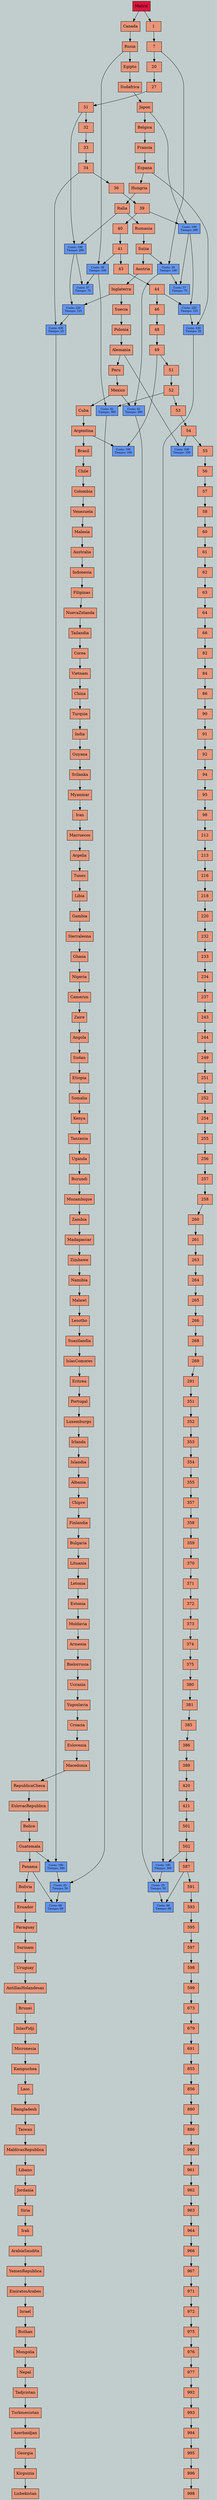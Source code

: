 digraph structs { 
 node[shape = record]; 
 graph [pad="0.212,0.055" bgcolor=azure3] 
"F_1"[label = "Canada" ,pos="0,-1!",style = filled, fillcolor = darksalmon]
"C_1"[label = "1" ,pos="1,0!",style = filled, fillcolor = darksalmon]
"F_2"[label = "Rusia" ,pos="0,-2!",style = filled, fillcolor = darksalmon]
"C_2"[label = "7" ,pos="2,0!",style = filled, fillcolor = darksalmon]
"F_3"[label = "Egipto" ,pos="0,-3!",style = filled, fillcolor = darksalmon]
"C_3"[label = "20" ,pos="3,0!",style = filled, fillcolor = darksalmon]
"F_4"[label = "Sudafrica" ,pos="0,-4!",style = filled, fillcolor = darksalmon]
"C_4"[label = "27" ,pos="4,0!",style = filled, fillcolor = darksalmon]
"F_5"[label = "Japon" ,pos="0,-5!",style = filled, fillcolor = darksalmon]
"C_5"[label = "31" ,pos="5,0!",style = filled, fillcolor = darksalmon]
"F_6"[label = "Belgica" ,pos="0,-6!",style = filled, fillcolor = darksalmon]
"C_6"[label = "32" ,pos="6,0!",style = filled, fillcolor = darksalmon]
"F_7"[label = "Francia" ,pos="0,-7!",style = filled, fillcolor = darksalmon]
"C_7"[label = "33" ,pos="7,0!",style = filled, fillcolor = darksalmon]
"F_8"[label = "Espana" ,pos="0,-8!",style = filled, fillcolor = darksalmon]
"C_8"[label = "34" ,pos="8,0!",style = filled, fillcolor = darksalmon]
"F_9"[label = "Hungria" ,pos="0,-9!",style = filled, fillcolor = darksalmon]
"C_9"[label = "36" ,pos="9,0!",style = filled, fillcolor = darksalmon]
"F_10"[label = "Italia" ,pos="0,-10!",style = filled, fillcolor = darksalmon]
"C_10"[label = "39" ,pos="10,0!",style = filled, fillcolor = darksalmon]
"F_11"[label = "Rumania" ,pos="0,-11!",style = filled, fillcolor = darksalmon]
"C_11"[label = "40" ,pos="11,0!",style = filled, fillcolor = darksalmon]
"F_12"[label = "Suiza" ,pos="0,-12!",style = filled, fillcolor = darksalmon]
"C_12"[label = "41" ,pos="12,0!",style = filled, fillcolor = darksalmon]
"F_13"[label = "Austria" ,pos="0,-13!",style = filled, fillcolor = darksalmon]
"C_13"[label = "43" ,pos="13,0!",style = filled, fillcolor = darksalmon]
"F_14"[label = "Inglaterra" ,pos="0,-14!",style = filled, fillcolor = darksalmon]
"C_14"[label = "44" ,pos="14,0!",style = filled, fillcolor = darksalmon]
"F_15"[label = "Suecia" ,pos="0,-15!",style = filled, fillcolor = darksalmon]
"C_15"[label = "46" ,pos="15,0!",style = filled, fillcolor = darksalmon]
"F_16"[label = "Polonia" ,pos="0,-16!",style = filled, fillcolor = darksalmon]
"C_16"[label = "48" ,pos="16,0!",style = filled, fillcolor = darksalmon]
"F_17"[label = "Alemania" ,pos="0,-17!",style = filled, fillcolor = darksalmon]
"C_17"[label = "49" ,pos="17,0!",style = filled, fillcolor = darksalmon]
"F_18"[label = "Peru" ,pos="0,-18!",style = filled, fillcolor = darksalmon]
"C_18"[label = "51" ,pos="18,0!",style = filled, fillcolor = darksalmon]
"F_19"[label = "Mexico" ,pos="0,-19!",style = filled, fillcolor = darksalmon]
"C_19"[label = "52" ,pos="19,0!",style = filled, fillcolor = darksalmon]
"F_20"[label = "Cuba" ,pos="0,-20!",style = filled, fillcolor = darksalmon]
"C_20"[label = "53" ,pos="20,0!",style = filled, fillcolor = darksalmon]
"F_21"[label = "Argentina" ,pos="0,-21!",style = filled, fillcolor = darksalmon]
"C_21"[label = "54" ,pos="21,0!",style = filled, fillcolor = darksalmon]
"F_22"[label = "Brasil" ,pos="0,-22!",style = filled, fillcolor = darksalmon]
"C_22"[label = "55" ,pos="22,0!",style = filled, fillcolor = darksalmon]
"F_23"[label = "Chile" ,pos="0,-23!",style = filled, fillcolor = darksalmon]
"C_23"[label = "56" ,pos="23,0!",style = filled, fillcolor = darksalmon]
"F_24"[label = "Colombia" ,pos="0,-24!",style = filled, fillcolor = darksalmon]
"C_24"[label = "57" ,pos="24,0!",style = filled, fillcolor = darksalmon]
"F_25"[label = "Venezuela" ,pos="0,-25!",style = filled, fillcolor = darksalmon]
"C_25"[label = "58" ,pos="25,0!",style = filled, fillcolor = darksalmon]
"F_26"[label = "Malasia" ,pos="0,-26!",style = filled, fillcolor = darksalmon]
"C_26"[label = "60" ,pos="26,0!",style = filled, fillcolor = darksalmon]
"F_27"[label = "Australia" ,pos="0,-27!",style = filled, fillcolor = darksalmon]
"C_27"[label = "61" ,pos="27,0!",style = filled, fillcolor = darksalmon]
"F_28"[label = "Indonesia" ,pos="0,-28!",style = filled, fillcolor = darksalmon]
"C_28"[label = "62" ,pos="28,0!",style = filled, fillcolor = darksalmon]
"F_29"[label = "Filipinas" ,pos="0,-29!",style = filled, fillcolor = darksalmon]
"C_29"[label = "63" ,pos="29,0!",style = filled, fillcolor = darksalmon]
"F_30"[label = "NuevaZelanda" ,pos="0,-30!",style = filled, fillcolor = darksalmon]
"C_30"[label = "64" ,pos="30,0!",style = filled, fillcolor = darksalmon]
"F_31"[label = "Tailandia" ,pos="0,-31!",style = filled, fillcolor = darksalmon]
"C_31"[label = "66" ,pos="31,0!",style = filled, fillcolor = darksalmon]
"F_32"[label = "Corea" ,pos="0,-32!",style = filled, fillcolor = darksalmon]
"C_32"[label = "82" ,pos="32,0!",style = filled, fillcolor = darksalmon]
"F_33"[label = "Vietnam" ,pos="0,-33!",style = filled, fillcolor = darksalmon]
"C_33"[label = "84" ,pos="33,0!",style = filled, fillcolor = darksalmon]
"F_34"[label = "China" ,pos="0,-34!",style = filled, fillcolor = darksalmon]
"C_34"[label = "86" ,pos="34,0!",style = filled, fillcolor = darksalmon]
"F_35"[label = "Turquia" ,pos="0,-35!",style = filled, fillcolor = darksalmon]
"C_35"[label = "90" ,pos="35,0!",style = filled, fillcolor = darksalmon]
"F_36"[label = "India" ,pos="0,-36!",style = filled, fillcolor = darksalmon]
"C_36"[label = "91" ,pos="36,0!",style = filled, fillcolor = darksalmon]
"F_37"[label = "Guyana" ,pos="0,-37!",style = filled, fillcolor = darksalmon]
"C_37"[label = "92" ,pos="37,0!",style = filled, fillcolor = darksalmon]
"F_38"[label = "Srilanka" ,pos="0,-38!",style = filled, fillcolor = darksalmon]
"C_38"[label = "94" ,pos="38,0!",style = filled, fillcolor = darksalmon]
"F_39"[label = "Myanmar" ,pos="0,-39!",style = filled, fillcolor = darksalmon]
"C_39"[label = "95" ,pos="39,0!",style = filled, fillcolor = darksalmon]
"F_40"[label = "Iran" ,pos="0,-40!",style = filled, fillcolor = darksalmon]
"C_40"[label = "98" ,pos="40,0!",style = filled, fillcolor = darksalmon]
"F_41"[label = "Marruecos" ,pos="0,-41!",style = filled, fillcolor = darksalmon]
"C_41"[label = "212" ,pos="41,0!",style = filled, fillcolor = darksalmon]
"F_42"[label = "Argelia" ,pos="0,-42!",style = filled, fillcolor = darksalmon]
"C_42"[label = "213" ,pos="42,0!",style = filled, fillcolor = darksalmon]
"F_43"[label = "Tunez" ,pos="0,-43!",style = filled, fillcolor = darksalmon]
"C_43"[label = "216" ,pos="43,0!",style = filled, fillcolor = darksalmon]
"F_44"[label = "Libia" ,pos="0,-44!",style = filled, fillcolor = darksalmon]
"C_44"[label = "218" ,pos="44,0!",style = filled, fillcolor = darksalmon]
"F_45"[label = "Gambia" ,pos="0,-45!",style = filled, fillcolor = darksalmon]
"C_45"[label = "220" ,pos="45,0!",style = filled, fillcolor = darksalmon]
"F_46"[label = "Sierraleona" ,pos="0,-46!",style = filled, fillcolor = darksalmon]
"C_46"[label = "232" ,pos="46,0!",style = filled, fillcolor = darksalmon]
"F_47"[label = "Ghana" ,pos="0,-47!",style = filled, fillcolor = darksalmon]
"C_47"[label = "233" ,pos="47,0!",style = filled, fillcolor = darksalmon]
"F_48"[label = "Nigeria" ,pos="0,-48!",style = filled, fillcolor = darksalmon]
"C_48"[label = "234" ,pos="48,0!",style = filled, fillcolor = darksalmon]
"F_49"[label = "Camerun" ,pos="0,-49!",style = filled, fillcolor = darksalmon]
"C_49"[label = "237" ,pos="49,0!",style = filled, fillcolor = darksalmon]
"F_50"[label = "Zaire" ,pos="0,-50!",style = filled, fillcolor = darksalmon]
"C_50"[label = "243" ,pos="50,0!",style = filled, fillcolor = darksalmon]
"F_51"[label = "Angola" ,pos="0,-51!",style = filled, fillcolor = darksalmon]
"C_51"[label = "244" ,pos="51,0!",style = filled, fillcolor = darksalmon]
"F_52"[label = "Sudan" ,pos="0,-52!",style = filled, fillcolor = darksalmon]
"C_52"[label = "249" ,pos="52,0!",style = filled, fillcolor = darksalmon]
"F_53"[label = "Etiopia" ,pos="0,-53!",style = filled, fillcolor = darksalmon]
"C_53"[label = "251" ,pos="53,0!",style = filled, fillcolor = darksalmon]
"F_54"[label = "Somalia" ,pos="0,-54!",style = filled, fillcolor = darksalmon]
"C_54"[label = "252" ,pos="54,0!",style = filled, fillcolor = darksalmon]
"F_55"[label = "Kenya" ,pos="0,-55!",style = filled, fillcolor = darksalmon]
"C_55"[label = "254" ,pos="55,0!",style = filled, fillcolor = darksalmon]
"F_56"[label = "Tanzania" ,pos="0,-56!",style = filled, fillcolor = darksalmon]
"C_56"[label = "255" ,pos="56,0!",style = filled, fillcolor = darksalmon]
"F_57"[label = "Uganda" ,pos="0,-57!",style = filled, fillcolor = darksalmon]
"C_57"[label = "256" ,pos="57,0!",style = filled, fillcolor = darksalmon]
"F_58"[label = "Burundi" ,pos="0,-58!",style = filled, fillcolor = darksalmon]
"C_58"[label = "257" ,pos="58,0!",style = filled, fillcolor = darksalmon]
"F_59"[label = "Mozambique" ,pos="0,-59!",style = filled, fillcolor = darksalmon]
"C_59"[label = "258" ,pos="59,0!",style = filled, fillcolor = darksalmon]
"F_60"[label = "Zambia" ,pos="0,-60!",style = filled, fillcolor = darksalmon]
"C_60"[label = "260" ,pos="60,0!",style = filled, fillcolor = darksalmon]
"F_61"[label = "Madagascar" ,pos="0,-61!",style = filled, fillcolor = darksalmon]
"C_61"[label = "261" ,pos="61,0!",style = filled, fillcolor = darksalmon]
"F_62"[label = "Zimbawe" ,pos="0,-62!",style = filled, fillcolor = darksalmon]
"C_62"[label = "263" ,pos="62,0!",style = filled, fillcolor = darksalmon]
"F_63"[label = "Namibia" ,pos="0,-63!",style = filled, fillcolor = darksalmon]
"C_63"[label = "264" ,pos="63,0!",style = filled, fillcolor = darksalmon]
"F_64"[label = "Malawi" ,pos="0,-64!",style = filled, fillcolor = darksalmon]
"C_64"[label = "265" ,pos="64,0!",style = filled, fillcolor = darksalmon]
"F_65"[label = "Lesotho" ,pos="0,-65!",style = filled, fillcolor = darksalmon]
"C_65"[label = "266" ,pos="65,0!",style = filled, fillcolor = darksalmon]
"F_66"[label = "Suazilandia" ,pos="0,-66!",style = filled, fillcolor = darksalmon]
"C_66"[label = "268" ,pos="66,0!",style = filled, fillcolor = darksalmon]
"F_67"[label = "IslasComores" ,pos="0,-67!",style = filled, fillcolor = darksalmon]
"C_67"[label = "269" ,pos="67,0!",style = filled, fillcolor = darksalmon]
"F_68"[label = "Eritrea" ,pos="0,-68!",style = filled, fillcolor = darksalmon]
"C_68"[label = "291" ,pos="68,0!",style = filled, fillcolor = darksalmon]
"F_69"[label = "Portugal" ,pos="0,-69!",style = filled, fillcolor = darksalmon]
"C_69"[label = "351" ,pos="69,0!",style = filled, fillcolor = darksalmon]
"F_70"[label = "Luxemburgo" ,pos="0,-70!",style = filled, fillcolor = darksalmon]
"C_70"[label = "352" ,pos="70,0!",style = filled, fillcolor = darksalmon]
"F_71"[label = "Irlanda" ,pos="0,-71!",style = filled, fillcolor = darksalmon]
"C_71"[label = "353" ,pos="71,0!",style = filled, fillcolor = darksalmon]
"F_72"[label = "Islandia" ,pos="0,-72!",style = filled, fillcolor = darksalmon]
"C_72"[label = "354" ,pos="72,0!",style = filled, fillcolor = darksalmon]
"F_73"[label = "Albania" ,pos="0,-73!",style = filled, fillcolor = darksalmon]
"C_73"[label = "355" ,pos="73,0!",style = filled, fillcolor = darksalmon]
"F_74"[label = "Chipre" ,pos="0,-74!",style = filled, fillcolor = darksalmon]
"C_74"[label = "357" ,pos="74,0!",style = filled, fillcolor = darksalmon]
"F_75"[label = "Finlandia" ,pos="0,-75!",style = filled, fillcolor = darksalmon]
"C_75"[label = "358" ,pos="75,0!",style = filled, fillcolor = darksalmon]
"F_76"[label = "Bulgaria" ,pos="0,-76!",style = filled, fillcolor = darksalmon]
"C_76"[label = "359" ,pos="76,0!",style = filled, fillcolor = darksalmon]
"F_77"[label = "Lituania" ,pos="0,-77!",style = filled, fillcolor = darksalmon]
"C_77"[label = "370" ,pos="77,0!",style = filled, fillcolor = darksalmon]
"F_78"[label = "Letonia" ,pos="0,-78!",style = filled, fillcolor = darksalmon]
"C_78"[label = "371" ,pos="78,0!",style = filled, fillcolor = darksalmon]
"F_79"[label = "Estonia" ,pos="0,-79!",style = filled, fillcolor = darksalmon]
"C_79"[label = "372" ,pos="79,0!",style = filled, fillcolor = darksalmon]
"F_80"[label = "Moldavia" ,pos="0,-80!",style = filled, fillcolor = darksalmon]
"C_80"[label = "373" ,pos="80,0!",style = filled, fillcolor = darksalmon]
"F_81"[label = "Armenia" ,pos="0,-81!",style = filled, fillcolor = darksalmon]
"C_81"[label = "374" ,pos="81,0!",style = filled, fillcolor = darksalmon]
"F_82"[label = "Bielorrusia" ,pos="0,-82!",style = filled, fillcolor = darksalmon]
"C_82"[label = "375" ,pos="82,0!",style = filled, fillcolor = darksalmon]
"F_83"[label = "Ucrania" ,pos="0,-83!",style = filled, fillcolor = darksalmon]
"C_83"[label = "380" ,pos="83,0!",style = filled, fillcolor = darksalmon]
"F_84"[label = "Yugoslavia" ,pos="0,-84!",style = filled, fillcolor = darksalmon]
"C_84"[label = "381" ,pos="84,0!",style = filled, fillcolor = darksalmon]
"F_85"[label = "Croacia" ,pos="0,-85!",style = filled, fillcolor = darksalmon]
"C_85"[label = "385" ,pos="85,0!",style = filled, fillcolor = darksalmon]
"F_86"[label = "Eslovenia" ,pos="0,-86!",style = filled, fillcolor = darksalmon]
"C_86"[label = "386" ,pos="86,0!",style = filled, fillcolor = darksalmon]
"F_87"[label = "Macedonia" ,pos="0,-87!",style = filled, fillcolor = darksalmon]
"C_87"[label = "389" ,pos="87,0!",style = filled, fillcolor = darksalmon]
"F_88"[label = "RepublicaCheca" ,pos="0,-88!",style = filled, fillcolor = darksalmon]
"C_88"[label = "420" ,pos="88,0!",style = filled, fillcolor = darksalmon]
"F_89"[label = "EslovacRepublica" ,pos="0,-89!",style = filled, fillcolor = darksalmon]
"C_89"[label = "421" ,pos="89,0!",style = filled, fillcolor = darksalmon]
"F_90"[label = "Belice" ,pos="0,-90!",style = filled, fillcolor = darksalmon]
"C_90"[label = "501" ,pos="90,0!",style = filled, fillcolor = darksalmon]
"F_91"[label = "Guatemala" ,pos="0,-91!",style = filled, fillcolor = darksalmon]
"C_91"[label = "502" ,pos="91,0!",style = filled, fillcolor = darksalmon]
"F_92"[label = "Panama" ,pos="0,-92!",style = filled, fillcolor = darksalmon]
"C_92"[label = "587" ,pos="92,0!",style = filled, fillcolor = darksalmon]
"F_93"[label = "Bolivia" ,pos="0,-93!",style = filled, fillcolor = darksalmon]
"C_93"[label = "591" ,pos="93,0!",style = filled, fillcolor = darksalmon]
"F_94"[label = "Ecuador" ,pos="0,-94!",style = filled, fillcolor = darksalmon]
"C_94"[label = "593" ,pos="94,0!",style = filled, fillcolor = darksalmon]
"F_95"[label = "Paraguay" ,pos="0,-95!",style = filled, fillcolor = darksalmon]
"C_95"[label = "595" ,pos="95,0!",style = filled, fillcolor = darksalmon]
"F_96"[label = "Surinam" ,pos="0,-96!",style = filled, fillcolor = darksalmon]
"C_96"[label = "597" ,pos="96,0!",style = filled, fillcolor = darksalmon]
"F_97"[label = "Uruguay" ,pos="0,-97!",style = filled, fillcolor = darksalmon]
"C_97"[label = "598" ,pos="97,0!",style = filled, fillcolor = darksalmon]
"F_98"[label = "AntillasHolandesas" ,pos="0,-98!",style = filled, fillcolor = darksalmon]
"C_98"[label = "599" ,pos="98,0!",style = filled, fillcolor = darksalmon]
"F_99"[label = "Brunei" ,pos="0,-99!",style = filled, fillcolor = darksalmon]
"C_99"[label = "673" ,pos="99,0!",style = filled, fillcolor = darksalmon]
"F_100"[label = "IslasFidji" ,pos="0,-100!",style = filled, fillcolor = darksalmon]
"C_100"[label = "679" ,pos="100,0!",style = filled, fillcolor = darksalmon]
"F_101"[label = "Micronesia" ,pos="0,-101!",style = filled, fillcolor = darksalmon]
"C_101"[label = "691" ,pos="101,0!",style = filled, fillcolor = darksalmon]
"F_102"[label = "Kampuchea" ,pos="0,-102!",style = filled, fillcolor = darksalmon]
"C_102"[label = "855" ,pos="102,0!",style = filled, fillcolor = darksalmon]
"F_103"[label = "Laos" ,pos="0,-103!",style = filled, fillcolor = darksalmon]
"C_103"[label = "856" ,pos="103,0!",style = filled, fillcolor = darksalmon]
"F_104"[label = "Bangladesh" ,pos="0,-104!",style = filled, fillcolor = darksalmon]
"C_104"[label = "880" ,pos="104,0!",style = filled, fillcolor = darksalmon]
"F_105"[label = "Taiwan" ,pos="0,-105!",style = filled, fillcolor = darksalmon]
"C_105"[label = "886" ,pos="105,0!",style = filled, fillcolor = darksalmon]
"F_106"[label = "MaldivasRepublica" ,pos="0,-106!",style = filled, fillcolor = darksalmon]
"C_106"[label = "960" ,pos="106,0!",style = filled, fillcolor = darksalmon]
"F_107"[label = "Libano" ,pos="0,-107!",style = filled, fillcolor = darksalmon]
"C_107"[label = "961" ,pos="107,0!",style = filled, fillcolor = darksalmon]
"F_108"[label = "Jordania" ,pos="0,-108!",style = filled, fillcolor = darksalmon]
"C_108"[label = "962" ,pos="108,0!",style = filled, fillcolor = darksalmon]
"F_109"[label = "Siria" ,pos="0,-109!",style = filled, fillcolor = darksalmon]
"C_109"[label = "963" ,pos="109,0!",style = filled, fillcolor = darksalmon]
"F_110"[label = "Irak" ,pos="0,-110!",style = filled, fillcolor = darksalmon]
"C_110"[label = "964" ,pos="110,0!",style = filled, fillcolor = darksalmon]
"F_111"[label = "ArabiaSaudita" ,pos="0,-111!",style = filled, fillcolor = darksalmon]
"C_111"[label = "966" ,pos="111,0!",style = filled, fillcolor = darksalmon]
"F_112"[label = "YemenRepublica" ,pos="0,-112!",style = filled, fillcolor = darksalmon]
"C_112"[label = "967" ,pos="112,0!",style = filled, fillcolor = darksalmon]
"F_113"[label = "EmiratosArabes" ,pos="0,-113!",style = filled, fillcolor = darksalmon]
"C_113"[label = "971" ,pos="113,0!",style = filled, fillcolor = darksalmon]
"F_114"[label = "Israel" ,pos="0,-114!",style = filled, fillcolor = darksalmon]
"C_114"[label = "972" ,pos="114,0!",style = filled, fillcolor = darksalmon]
"F_115"[label = "Buthan" ,pos="0,-115!",style = filled, fillcolor = darksalmon]
"C_115"[label = "975" ,pos="115,0!",style = filled, fillcolor = darksalmon]
"F_116"[label = "Mongolia" ,pos="0,-116!",style = filled, fillcolor = darksalmon]
"C_116"[label = "976" ,pos="116,0!",style = filled, fillcolor = darksalmon]
"F_117"[label = "Nepal" ,pos="0,-117!",style = filled, fillcolor = darksalmon]
"C_117"[label = "977" ,pos="117,0!",style = filled, fillcolor = darksalmon]
"F_118"[label = "Tadjcistan" ,pos="0,-118!",style = filled, fillcolor = darksalmon]
"C_118"[label = "992" ,pos="118,0!",style = filled, fillcolor = darksalmon]
"F_119"[label = "Turkmenistan" ,pos="0,-119!",style = filled, fillcolor = darksalmon]
"C_119"[label = "993" ,pos="119,0!",style = filled, fillcolor = darksalmon]
"F_120"[label = "Azerbaidjan" ,pos="0,-120!",style = filled, fillcolor = darksalmon]
"C_120"[label = "994" ,pos="120,0!",style = filled, fillcolor = darksalmon]
"F_121"[label = "Georgia" ,pos="0,-121!",style = filled, fillcolor = darksalmon]
"C_121"[label = "995" ,pos="121,0!",style = filled, fillcolor = darksalmon]
"F_122"[label = "Kirguizia" ,pos="0,-122!",style = filled, fillcolor = darksalmon]
"C_122"[label = "996" ,pos="122,0!",style = filled, fillcolor = darksalmon]
"F_123"[label = "Lizbekistan" ,pos="0,-123!",style = filled, fillcolor = darksalmon]
"C_123"[label = "998" ,pos="123,0!",style = filled, fillcolor = darksalmon]
"Matriz"[label = "Matriz", pos = "0,0!",style = filled, fillcolor = crimson]
"Matriz"->"F_1"
"Matriz"->"C_1"
"F_1"->"F_2"->"F_3"->"F_4"->"F_5"->"F_6"->"F_7"->"F_8"->"F_9"->"F_10"->"F_11"->"F_12"->"F_13"->"F_14"->"F_15"->"F_16"->"F_17"->"F_18"->"F_19"->"F_20"->"F_21"->"F_22"->"F_23"->"F_24"->"F_25"->"F_26"->"F_27"->"F_28"->"F_29"->"F_30"->"F_31"->"F_32"->"F_33"->"F_34"->"F_35"->"F_36"->"F_37"->"F_38"->"F_39"->"F_40"->"F_41"->"F_42"->"F_43"->"F_44"->"F_45"->"F_46"->"F_47"->"F_48"->"F_49"->"F_50"->"F_51"->"F_52"->"F_53"->"F_54"->"F_55"->"F_56"->"F_57"->"F_58"->"F_59"->"F_60"->"F_61"->"F_62"->"F_63"->"F_64"->"F_65"->"F_66"->"F_67"->"F_68"->"F_69"->"F_70"->"F_71"->"F_72"->"F_73"->"F_74"->"F_75"->"F_76"->"F_77"->"F_78"->"F_79"->"F_80"->"F_81"->"F_82"->"F_83"->"F_84"->"F_85"->"F_86"->"F_87"->"F_88"->"F_89"->"F_90"->"F_91"->"F_92"->"F_93"->"F_94"->"F_95"->"F_96"->"F_97"->"F_98"->"F_99"->"F_100"->"F_101"->"F_102"->"F_103"->"F_104"->"F_105"->"F_106"->"F_107"->"F_108"->"F_109"->"F_110"->"F_111"->"F_112"->"F_113"->"F_114"->"F_115"->"F_116"->"F_117"->"F_118"->"F_119"->"F_120"->"F_121"->"F_122"->"F_123"
"C_1"->"C_2"->"C_3"->"C_4"->"C_5"->"C_6"->"C_7"->"C_8"->"C_9"->"C_10"->"C_11"->"C_12"->"C_13"->"C_14"->"C_15"->"C_16"->"C_17"->"C_18"->"C_19"->"C_20"->"C_21"->"C_22"->"C_23"->"C_24"->"C_25"->"C_26"->"C_27"->"C_28"->"C_29"->"C_30"->"C_31"->"C_32"->"C_33"->"C_34"->"C_35"->"C_36"->"C_37"->"C_38"->"C_39"->"C_40"->"C_41"->"C_42"->"C_43"->"C_44"->"C_45"->"C_46"->"C_47"->"C_48"->"C_49"->"C_50"->"C_51"->"C_52"->"C_53"->"C_54"->"C_55"->"C_56"->"C_57"->"C_58"->"C_59"->"C_60"->"C_61"->"C_62"->"C_63"->"C_64"->"C_65"->"C_66"->"C_67"->"C_68"->"C_69"->"C_70"->"C_71"->"C_72"->"C_73"->"C_74"->"C_75"->"C_76"->"C_77"->"C_78"->"C_79"->"C_80"->"C_81"->"C_82"->"C_83"->"C_84"->"C_85"->"C_86"->"C_87"->"C_88"->"C_89"->"C_90"->"C_91"->"C_92"->"C_93"->"C_94"->"C_95"->"C_96"->"C_97"->"C_98"->"C_99"->"C_100"->"C_101"->"C_102"->"C_103"->"C_104"->"C_105"->"C_106"->"C_107"->"C_108"->"C_109"->"C_110"->"C_111"->"C_112"->"C_113"->"C_114"->"C_115"->"C_116"->"C_117"->"C_118"->"C_119"->"C_120"->"C_121"->"C_122"->"C_123"
"N_41_7"[label = "Costo: 39\nTiempo: 100" ,pos="12,-2!", fontsize = "10",style = filled, fillcolor = cornflowerblue]
"N_52_7"[label = "Costo: 42\nTiempo: 300" ,pos="19,-2!", fontsize = "10",style = filled, fillcolor = cornflowerblue]
"N_39_31"[label = "Costo: 100\nTiempo: 200" ,pos="10,-5!", fontsize = "10",style = filled, fillcolor = cornflowerblue]
"N_44_31"[label = "Costo: 220\nTiempo: 125" ,pos="14,-5!", fontsize = "10",style = filled, fillcolor = cornflowerblue]
"N_44_34"[label = "Costo: 430\nTiempo: 25" ,pos="14,-8!", fontsize = "10",style = filled, fillcolor = cornflowerblue]
"N_502_34"[label = "Costo: 100\nTiempo: 300" ,pos="91,-8!", fontsize = "10",style = filled, fillcolor = cornflowerblue]
"N_31_39"[label = "Costo: 100\nTiempo: 200" ,pos="5,-10!", fontsize = "10",style = filled, fillcolor = cornflowerblue]
"N_41_39"[label = "Costo: 57\nTiempo: 75" ,pos="12,-10!", fontsize = "10",style = filled, fillcolor = cornflowerblue]
"N_7_41"[label = "Costo: 39\nTiempo: 100" ,pos="2,-12!", fontsize = "10",style = filled, fillcolor = cornflowerblue]
"N_39_41"[label = "Costo: 57\nTiempo: 75" ,pos="10,-12!", fontsize = "10",style = filled, fillcolor = cornflowerblue]
"N_31_44"[label = "Costo: 220\nTiempo: 125" ,pos="5,-14!", fontsize = "10",style = filled, fillcolor = cornflowerblue]
"N_34_44"[label = "Costo: 430\nTiempo: 25" ,pos="8,-14!", fontsize = "10",style = filled, fillcolor = cornflowerblue]
"N_54_49"[label = "Costo: 100\nTiempo: 100" ,pos="21,-17!", fontsize = "10",style = filled, fillcolor = cornflowerblue]
"N_7_52"[label = "Costo: 42\nTiempo: 300" ,pos="2,-19!", fontsize = "10",style = filled, fillcolor = cornflowerblue]
"N_502_52"[label = "Costo: 25\nTiempo: 50" ,pos="91,-19!", fontsize = "10",style = filled, fillcolor = cornflowerblue]
"N_587_52"[label = "Costo: 66\nTiempo: 69" ,pos="92,-19!", fontsize = "10",style = filled, fillcolor = cornflowerblue]
"N_49_54"[label = "Costo: 100\nTiempo: 100" ,pos="17,-21!", fontsize = "10",style = filled, fillcolor = cornflowerblue]
"N_34_502"[label = "Costo: 100\nTiempo: 300" ,pos="8,-91!", fontsize = "10",style = filled, fillcolor = cornflowerblue]
"N_52_502"[label = "Costo: 25\nTiempo: 50" ,pos="19,-91!", fontsize = "10",style = filled, fillcolor = cornflowerblue]
"N_52_587"[label = "Costo: 66\nTiempo: 69" ,pos="19,-92!", fontsize = "10",style = filled, fillcolor = cornflowerblue]
"N_41_7"->"N_52_7"
"F_2"->"N_41_7"
"N_39_31"->"N_44_31"
"F_5"->"N_39_31"
"N_44_34"->"N_502_34"
"F_8"->"N_44_34"
"N_31_39"->"N_41_39"
"F_10"->"N_31_39"
"N_7_41"->"N_39_41"
"F_12"->"N_7_41"
"N_31_44"->"N_34_44"
"F_14"->"N_31_44"
"N_54_49"
"F_17"->"N_54_49"
"N_7_52"->"N_502_52"->"N_587_52"
"F_19"->"N_7_52"
"N_49_54"
"F_21"->"N_49_54"
"N_34_502"->"N_52_502"
"F_91"->"N_34_502"
"N_52_587"
"F_92"->"N_52_587"

"N_7_41"->"N_7_52"
"C_2"->"N_7_41"
"N_31_39"->"N_31_44"
"C_5"->"N_31_39"
"N_34_44"->"N_34_502"
"C_8"->"N_34_44"
"N_39_31"->"N_39_41"
"C_10"->"N_39_31"
"N_41_7"->"N_41_39"
"C_12"->"N_41_7"
"N_44_31"->"N_44_34"
"C_14"->"N_44_31"
"N_49_54"
"C_17"->"N_49_54"
"N_52_7"->"N_52_502"->"N_52_587"
"C_19"->"N_52_7"
"N_54_49"
"C_21"->"N_54_49"
"N_502_34"->"N_502_52"
"C_91"->"N_502_34"
"N_587_52"
"C_92"->"N_587_52"

}
